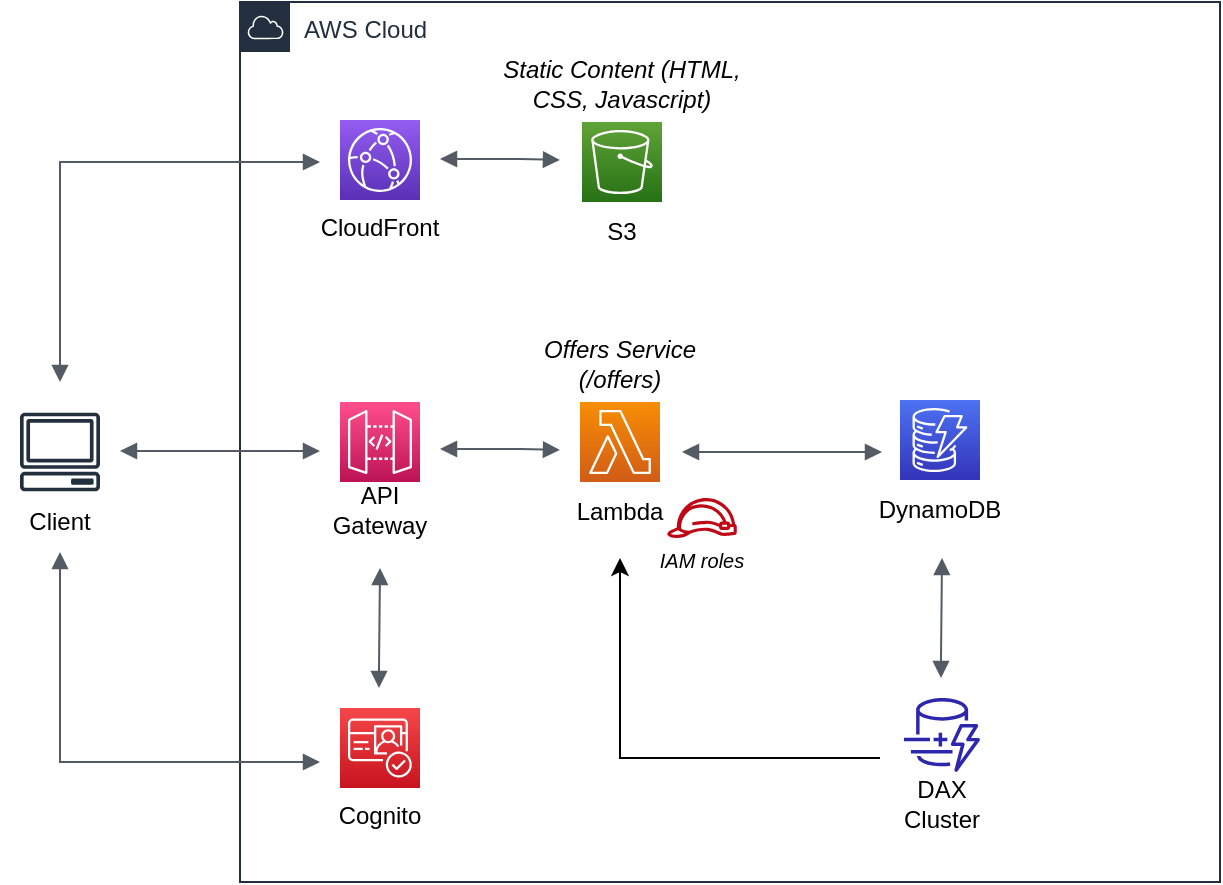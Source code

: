<mxfile version="20.8.11" type="device"><diagram id="L4sdsQo-jZp7yuso13AU" name="Page-1"><mxGraphModel dx="1091" dy="513" grid="1" gridSize="10" guides="1" tooltips="1" connect="1" arrows="1" fold="1" page="1" pageScale="1" pageWidth="850" pageHeight="1100" math="0" shadow="0"><root><mxCell id="0"/><mxCell id="1" parent="0"/><mxCell id="DI_JFysKOcPu5S3vr7gj-1" value="AWS Cloud" style="points=[[0,0],[0.25,0],[0.5,0],[0.75,0],[1,0],[1,0.25],[1,0.5],[1,0.75],[1,1],[0.75,1],[0.5,1],[0.25,1],[0,1],[0,0.75],[0,0.5],[0,0.25]];outlineConnect=0;gradientColor=none;html=1;whiteSpace=wrap;fontSize=12;fontStyle=0;container=1;pointerEvents=0;collapsible=0;recursiveResize=0;shape=mxgraph.aws4.group;grIcon=mxgraph.aws4.group_aws_cloud;strokeColor=#232F3E;fillColor=none;verticalAlign=top;align=left;spacingLeft=30;fontColor=#232F3E;dashed=0;" parent="1" vertex="1"><mxGeometry x="190" y="122" width="490" height="440" as="geometry"/></mxCell><mxCell id="DI_JFysKOcPu5S3vr7gj-7" value="" style="sketch=0;points=[[0,0,0],[0.25,0,0],[0.5,0,0],[0.75,0,0],[1,0,0],[0,1,0],[0.25,1,0],[0.5,1,0],[0.75,1,0],[1,1,0],[0,0.25,0],[0,0.5,0],[0,0.75,0],[1,0.25,0],[1,0.5,0],[1,0.75,0]];outlineConnect=0;fontColor=#232F3E;gradientColor=#60A337;gradientDirection=north;fillColor=#277116;strokeColor=#ffffff;dashed=0;verticalLabelPosition=bottom;verticalAlign=top;align=center;html=1;fontSize=12;fontStyle=0;aspect=fixed;shape=mxgraph.aws4.resourceIcon;resIcon=mxgraph.aws4.s3;" parent="DI_JFysKOcPu5S3vr7gj-1" vertex="1"><mxGeometry x="171" y="60" width="40" height="40" as="geometry"/></mxCell><mxCell id="DI_JFysKOcPu5S3vr7gj-8" value="" style="sketch=0;points=[[0,0,0],[0.25,0,0],[0.5,0,0],[0.75,0,0],[1,0,0],[0,1,0],[0.25,1,0],[0.5,1,0],[0.75,1,0],[1,1,0],[0,0.25,0],[0,0.5,0],[0,0.75,0],[1,0.25,0],[1,0.5,0],[1,0.75,0]];outlineConnect=0;fontColor=#232F3E;gradientColor=#945DF2;gradientDirection=north;fillColor=#5A30B5;strokeColor=#ffffff;dashed=0;verticalLabelPosition=bottom;verticalAlign=top;align=center;html=1;fontSize=12;fontStyle=0;aspect=fixed;shape=mxgraph.aws4.resourceIcon;resIcon=mxgraph.aws4.cloudfront;" parent="DI_JFysKOcPu5S3vr7gj-1" vertex="1"><mxGeometry x="50" y="59" width="40" height="40" as="geometry"/></mxCell><mxCell id="DI_JFysKOcPu5S3vr7gj-9" value="" style="sketch=0;points=[[0,0,0],[0.25,0,0],[0.5,0,0],[0.75,0,0],[1,0,0],[0,1,0],[0.25,1,0],[0.5,1,0],[0.75,1,0],[1,1,0],[0,0.25,0],[0,0.5,0],[0,0.75,0],[1,0.25,0],[1,0.5,0],[1,0.75,0]];outlineConnect=0;fontColor=#232F3E;gradientColor=#F54749;gradientDirection=north;fillColor=#C7131F;strokeColor=#ffffff;dashed=0;verticalLabelPosition=bottom;verticalAlign=top;align=center;html=1;fontSize=12;fontStyle=0;aspect=fixed;shape=mxgraph.aws4.resourceIcon;resIcon=mxgraph.aws4.cognito;" parent="DI_JFysKOcPu5S3vr7gj-1" vertex="1"><mxGeometry x="50" y="353" width="40" height="40" as="geometry"/></mxCell><mxCell id="DI_JFysKOcPu5S3vr7gj-10" value="" style="sketch=0;points=[[0,0,0],[0.25,0,0],[0.5,0,0],[0.75,0,0],[1,0,0],[0,1,0],[0.25,1,0],[0.5,1,0],[0.75,1,0],[1,1,0],[0,0.25,0],[0,0.5,0],[0,0.75,0],[1,0.25,0],[1,0.5,0],[1,0.75,0]];outlineConnect=0;fontColor=#232F3E;gradientColor=#FF4F8B;gradientDirection=north;fillColor=#BC1356;strokeColor=#ffffff;dashed=0;verticalLabelPosition=bottom;verticalAlign=top;align=center;html=1;fontSize=12;fontStyle=0;aspect=fixed;shape=mxgraph.aws4.resourceIcon;resIcon=mxgraph.aws4.api_gateway;rotation=0;" parent="DI_JFysKOcPu5S3vr7gj-1" vertex="1"><mxGeometry x="50" y="200" width="40" height="40" as="geometry"/></mxCell><mxCell id="DI_JFysKOcPu5S3vr7gj-11" value="" style="sketch=0;points=[[0,0,0],[0.25,0,0],[0.5,0,0],[0.75,0,0],[1,0,0],[0,1,0],[0.25,1,0],[0.5,1,0],[0.75,1,0],[1,1,0],[0,0.25,0],[0,0.5,0],[0,0.75,0],[1,0.25,0],[1,0.5,0],[1,0.75,0]];outlineConnect=0;fontColor=#232F3E;gradientColor=#F78E04;gradientDirection=north;fillColor=#D05C17;strokeColor=#ffffff;dashed=0;verticalLabelPosition=bottom;verticalAlign=top;align=center;html=1;fontSize=12;fontStyle=0;aspect=fixed;shape=mxgraph.aws4.resourceIcon;resIcon=mxgraph.aws4.lambda;noLabel=0;metaEdit=0;" parent="DI_JFysKOcPu5S3vr7gj-1" vertex="1"><mxGeometry x="170" y="200" width="40" height="40" as="geometry"/></mxCell><mxCell id="wqB2YAVl123dFdDXnz9W-1" value="Lambda" style="text;strokeColor=none;align=center;fillColor=none;html=1;verticalAlign=middle;whiteSpace=wrap;rounded=0;" parent="DI_JFysKOcPu5S3vr7gj-1" vertex="1"><mxGeometry x="160" y="240" width="60" height="30" as="geometry"/></mxCell><mxCell id="CsBFQ5PmHXnrLV3RoczM-2" value="CloudFront" style="text;strokeColor=none;align=center;fillColor=none;html=1;verticalAlign=middle;whiteSpace=wrap;rounded=0;" parent="DI_JFysKOcPu5S3vr7gj-1" vertex="1"><mxGeometry x="40" y="98" width="60" height="30" as="geometry"/></mxCell><mxCell id="CsBFQ5PmHXnrLV3RoczM-4" value="Cognito" style="text;strokeColor=none;align=center;fillColor=none;html=1;verticalAlign=middle;whiteSpace=wrap;rounded=0;" parent="DI_JFysKOcPu5S3vr7gj-1" vertex="1"><mxGeometry x="40" y="392" width="60" height="30" as="geometry"/></mxCell><mxCell id="CsBFQ5PmHXnrLV3RoczM-5" value="Static Content (HTML, CSS, Javascript)" style="text;strokeColor=none;align=center;fillColor=none;html=1;verticalAlign=middle;whiteSpace=wrap;rounded=0;fontStyle=2" parent="DI_JFysKOcPu5S3vr7gj-1" vertex="1"><mxGeometry x="126" y="26" width="130" height="30" as="geometry"/></mxCell><mxCell id="CsBFQ5PmHXnrLV3RoczM-6" value="S3" style="text;strokeColor=none;align=center;fillColor=none;html=1;verticalAlign=middle;whiteSpace=wrap;rounded=0;" parent="DI_JFysKOcPu5S3vr7gj-1" vertex="1"><mxGeometry x="161" y="100" width="60" height="30" as="geometry"/></mxCell><mxCell id="CsBFQ5PmHXnrLV3RoczM-7" value="Offers Service (/offers)" style="text;strokeColor=none;align=center;fillColor=none;html=1;verticalAlign=middle;whiteSpace=wrap;rounded=0;fontStyle=2" parent="DI_JFysKOcPu5S3vr7gj-1" vertex="1"><mxGeometry x="150" y="166" width="80" height="30" as="geometry"/></mxCell><mxCell id="CsBFQ5PmHXnrLV3RoczM-8" value="API Gateway" style="text;strokeColor=none;align=center;fillColor=none;html=1;verticalAlign=middle;whiteSpace=wrap;rounded=0;" parent="DI_JFysKOcPu5S3vr7gj-1" vertex="1"><mxGeometry x="40" y="239" width="60" height="30" as="geometry"/></mxCell><mxCell id="CsBFQ5PmHXnrLV3RoczM-9" value="" style="sketch=0;points=[[0,0,0],[0.25,0,0],[0.5,0,0],[0.75,0,0],[1,0,0],[0,1,0],[0.25,1,0],[0.5,1,0],[0.75,1,0],[1,1,0],[0,0.25,0],[0,0.5,0],[0,0.75,0],[1,0.25,0],[1,0.5,0],[1,0.75,0]];outlineConnect=0;fontColor=#232F3E;gradientColor=#4D72F3;gradientDirection=north;fillColor=#3334B9;strokeColor=#ffffff;dashed=0;verticalLabelPosition=bottom;verticalAlign=top;align=center;html=1;fontSize=12;fontStyle=0;aspect=fixed;shape=mxgraph.aws4.resourceIcon;resIcon=mxgraph.aws4.dynamodb;" parent="DI_JFysKOcPu5S3vr7gj-1" vertex="1"><mxGeometry x="330" y="199" width="40" height="40" as="geometry"/></mxCell><mxCell id="CsBFQ5PmHXnrLV3RoczM-10" value="DynamoDB" style="text;strokeColor=none;align=center;fillColor=none;html=1;verticalAlign=middle;whiteSpace=wrap;rounded=0;" parent="DI_JFysKOcPu5S3vr7gj-1" vertex="1"><mxGeometry x="320" y="239" width="60" height="30" as="geometry"/></mxCell><mxCell id="CsBFQ5PmHXnrLV3RoczM-12" value="DAX Cluster" style="text;strokeColor=none;align=center;fillColor=none;html=1;verticalAlign=middle;whiteSpace=wrap;rounded=0;" parent="DI_JFysKOcPu5S3vr7gj-1" vertex="1"><mxGeometry x="321" y="386.47" width="60" height="30" as="geometry"/></mxCell><mxCell id="CsBFQ5PmHXnrLV3RoczM-13" value="" style="sketch=0;outlineConnect=0;fontColor=#232F3E;gradientColor=none;fillColor=#2E27AD;strokeColor=none;dashed=0;verticalLabelPosition=bottom;verticalAlign=top;align=center;html=1;fontSize=12;fontStyle=0;aspect=fixed;pointerEvents=1;shape=mxgraph.aws4.dynamodb_dax;" parent="DI_JFysKOcPu5S3vr7gj-1" vertex="1"><mxGeometry x="331" y="348" width="40" height="36.93" as="geometry"/></mxCell><mxCell id="CsBFQ5PmHXnrLV3RoczM-16" value="" style="edgeStyle=orthogonalEdgeStyle;html=1;endArrow=block;elbow=vertical;startArrow=block;startFill=1;endFill=1;strokeColor=#545B64;rounded=0;" parent="DI_JFysKOcPu5S3vr7gj-1" edge="1"><mxGeometry width="100" relative="1" as="geometry"><mxPoint x="100" y="78.5" as="sourcePoint"/><mxPoint x="160" y="79" as="targetPoint"/><Array as="points"><mxPoint x="140" y="79"/><mxPoint x="140" y="79"/></Array></mxGeometry></mxCell><mxCell id="CsBFQ5PmHXnrLV3RoczM-18" value="" style="edgeStyle=orthogonalEdgeStyle;html=1;endArrow=block;elbow=vertical;startArrow=block;startFill=1;endFill=1;strokeColor=#545B64;rounded=0;" parent="DI_JFysKOcPu5S3vr7gj-1" edge="1"><mxGeometry width="100" relative="1" as="geometry"><mxPoint x="100" y="223.5" as="sourcePoint"/><mxPoint x="160" y="224" as="targetPoint"/><Array as="points"><mxPoint x="140" y="224"/><mxPoint x="140" y="224"/></Array></mxGeometry></mxCell><mxCell id="CsBFQ5PmHXnrLV3RoczM-23" value="" style="edgeStyle=orthogonalEdgeStyle;html=1;endArrow=block;elbow=vertical;startArrow=block;startFill=1;endFill=1;strokeColor=#545B64;rounded=0;" parent="DI_JFysKOcPu5S3vr7gj-1" edge="1"><mxGeometry width="100" relative="1" as="geometry"><mxPoint x="69.5" y="343" as="sourcePoint"/><mxPoint x="70" y="283" as="targetPoint"/><Array as="points"><mxPoint x="69.5" y="333"/><mxPoint x="69.5" y="265"/></Array></mxGeometry></mxCell><mxCell id="gcbrqqaMYf7rOnYTKkbm-1" value="" style="sketch=0;outlineConnect=0;fontColor=#232F3E;gradientColor=none;fillColor=#BF0816;strokeColor=none;dashed=0;verticalLabelPosition=bottom;verticalAlign=top;align=center;html=1;fontSize=12;fontStyle=0;aspect=fixed;pointerEvents=1;shape=mxgraph.aws4.role;" vertex="1" parent="DI_JFysKOcPu5S3vr7gj-1"><mxGeometry x="213.28" y="248" width="35.45" height="20" as="geometry"/></mxCell><mxCell id="gcbrqqaMYf7rOnYTKkbm-2" value="" style="edgeStyle=orthogonalEdgeStyle;html=1;endArrow=block;elbow=vertical;startArrow=block;startFill=1;endFill=1;strokeColor=#545B64;rounded=0;" edge="1" parent="DI_JFysKOcPu5S3vr7gj-1"><mxGeometry width="100" relative="1" as="geometry"><mxPoint x="350.5" y="338" as="sourcePoint"/><mxPoint x="351" y="278" as="targetPoint"/><Array as="points"><mxPoint x="350.5" y="328"/><mxPoint x="350.5" y="260"/></Array></mxGeometry></mxCell><mxCell id="gcbrqqaMYf7rOnYTKkbm-5" value="" style="edgeStyle=orthogonalEdgeStyle;html=1;endArrow=block;elbow=vertical;startArrow=block;startFill=1;endFill=1;strokeColor=#545B64;rounded=0;" edge="1" parent="DI_JFysKOcPu5S3vr7gj-1"><mxGeometry width="100" relative="1" as="geometry"><mxPoint x="221" y="225" as="sourcePoint"/><mxPoint x="321" y="225" as="targetPoint"/></mxGeometry></mxCell><mxCell id="gcbrqqaMYf7rOnYTKkbm-6" value="IAM roles" style="text;strokeColor=none;align=center;fillColor=none;html=1;verticalAlign=middle;whiteSpace=wrap;rounded=0;fontSize=10;fontStyle=2" vertex="1" parent="DI_JFysKOcPu5S3vr7gj-1"><mxGeometry x="206" y="264" width="50" height="30" as="geometry"/></mxCell><mxCell id="gcbrqqaMYf7rOnYTKkbm-3" value="" style="endArrow=classic;html=1;rounded=0;" edge="1" parent="DI_JFysKOcPu5S3vr7gj-1"><mxGeometry width="50" height="50" relative="1" as="geometry"><mxPoint x="320" y="378" as="sourcePoint"/><mxPoint x="190" y="278" as="targetPoint"/><Array as="points"><mxPoint x="190" y="378"/></Array></mxGeometry></mxCell><mxCell id="DI_JFysKOcPu5S3vr7gj-2" value="" style="sketch=0;outlineConnect=0;fontColor=#232F3E;gradientColor=none;fillColor=#232F3D;strokeColor=none;dashed=0;verticalLabelPosition=bottom;verticalAlign=top;align=center;html=1;fontSize=12;fontStyle=0;aspect=fixed;pointerEvents=1;shape=mxgraph.aws4.client;rotation=0;" parent="1" vertex="1"><mxGeometry x="80" y="327" width="40" height="40" as="geometry"/></mxCell><mxCell id="CsBFQ5PmHXnrLV3RoczM-1" value="Client" style="text;strokeColor=none;align=center;fillColor=none;html=1;verticalAlign=middle;whiteSpace=wrap;rounded=0;" parent="1" vertex="1"><mxGeometry x="70" y="367" width="60" height="30" as="geometry"/></mxCell><mxCell id="CsBFQ5PmHXnrLV3RoczM-14" value="" style="edgeStyle=orthogonalEdgeStyle;html=1;endArrow=block;elbow=vertical;startArrow=block;startFill=1;endFill=1;strokeColor=#545B64;rounded=0;" parent="1" edge="1"><mxGeometry width="100" relative="1" as="geometry"><mxPoint x="130" y="346.5" as="sourcePoint"/><mxPoint x="230" y="346.5" as="targetPoint"/></mxGeometry></mxCell><mxCell id="CsBFQ5PmHXnrLV3RoczM-15" value="" style="edgeStyle=orthogonalEdgeStyle;html=1;endArrow=block;elbow=vertical;startArrow=block;startFill=1;endFill=1;strokeColor=#545B64;rounded=0;" parent="1" edge="1"><mxGeometry width="100" relative="1" as="geometry"><mxPoint x="230" y="202" as="sourcePoint"/><mxPoint x="100" y="312" as="targetPoint"/><Array as="points"><mxPoint x="100" y="202"/><mxPoint x="100" y="257"/></Array></mxGeometry></mxCell><mxCell id="CsBFQ5PmHXnrLV3RoczM-17" value="" style="edgeStyle=orthogonalEdgeStyle;html=1;endArrow=block;elbow=vertical;startArrow=block;startFill=1;endFill=1;strokeColor=#545B64;rounded=0;entryX=0.5;entryY=1;entryDx=0;entryDy=0;" parent="1" target="CsBFQ5PmHXnrLV3RoczM-1" edge="1"><mxGeometry width="100" relative="1" as="geometry"><mxPoint x="230" y="502" as="sourcePoint"/><mxPoint x="100" y="412" as="targetPoint"/><Array as="points"><mxPoint x="100" y="502"/></Array></mxGeometry></mxCell></root></mxGraphModel></diagram></mxfile>